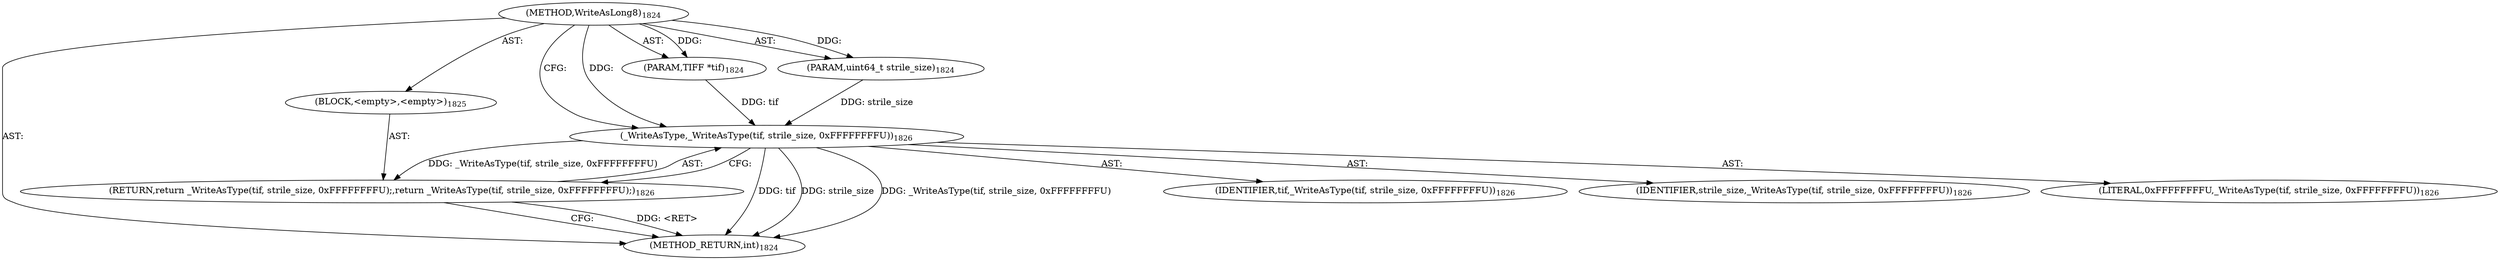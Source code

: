 digraph "WriteAsLong8" {  
"68845" [label = <(METHOD,WriteAsLong8)<SUB>1824</SUB>> ]
"68846" [label = <(PARAM,TIFF *tif)<SUB>1824</SUB>> ]
"68847" [label = <(PARAM,uint64_t strile_size)<SUB>1824</SUB>> ]
"68848" [label = <(BLOCK,&lt;empty&gt;,&lt;empty&gt;)<SUB>1825</SUB>> ]
"68849" [label = <(RETURN,return _WriteAsType(tif, strile_size, 0xFFFFFFFFU);,return _WriteAsType(tif, strile_size, 0xFFFFFFFFU);)<SUB>1826</SUB>> ]
"68850" [label = <(_WriteAsType,_WriteAsType(tif, strile_size, 0xFFFFFFFFU))<SUB>1826</SUB>> ]
"68851" [label = <(IDENTIFIER,tif,_WriteAsType(tif, strile_size, 0xFFFFFFFFU))<SUB>1826</SUB>> ]
"68852" [label = <(IDENTIFIER,strile_size,_WriteAsType(tif, strile_size, 0xFFFFFFFFU))<SUB>1826</SUB>> ]
"68853" [label = <(LITERAL,0xFFFFFFFFU,_WriteAsType(tif, strile_size, 0xFFFFFFFFU))<SUB>1826</SUB>> ]
"68854" [label = <(METHOD_RETURN,int)<SUB>1824</SUB>> ]
  "68845" -> "68846"  [ label = "AST: "] 
  "68845" -> "68847"  [ label = "AST: "] 
  "68845" -> "68848"  [ label = "AST: "] 
  "68845" -> "68854"  [ label = "AST: "] 
  "68848" -> "68849"  [ label = "AST: "] 
  "68849" -> "68850"  [ label = "AST: "] 
  "68850" -> "68851"  [ label = "AST: "] 
  "68850" -> "68852"  [ label = "AST: "] 
  "68850" -> "68853"  [ label = "AST: "] 
  "68849" -> "68854"  [ label = "CFG: "] 
  "68850" -> "68849"  [ label = "CFG: "] 
  "68845" -> "68850"  [ label = "CFG: "] 
  "68849" -> "68854"  [ label = "DDG: &lt;RET&gt;"] 
  "68850" -> "68854"  [ label = "DDG: tif"] 
  "68850" -> "68854"  [ label = "DDG: strile_size"] 
  "68850" -> "68854"  [ label = "DDG: _WriteAsType(tif, strile_size, 0xFFFFFFFFU)"] 
  "68845" -> "68846"  [ label = "DDG: "] 
  "68845" -> "68847"  [ label = "DDG: "] 
  "68850" -> "68849"  [ label = "DDG: _WriteAsType(tif, strile_size, 0xFFFFFFFFU)"] 
  "68846" -> "68850"  [ label = "DDG: tif"] 
  "68845" -> "68850"  [ label = "DDG: "] 
  "68847" -> "68850"  [ label = "DDG: strile_size"] 
}
